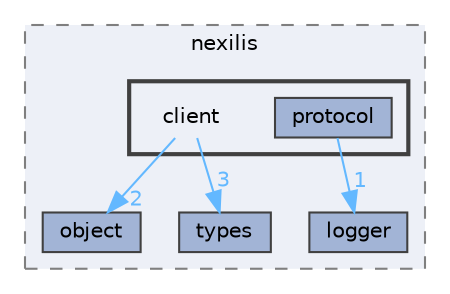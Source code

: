 digraph "include/nexilis/client"
{
 // LATEX_PDF_SIZE
  bgcolor="transparent";
  edge [fontname=Helvetica,fontsize=10,labelfontname=Helvetica,labelfontsize=10];
  node [fontname=Helvetica,fontsize=10,shape=box,height=0.2,width=0.4];
  compound=true
  subgraph clusterdir_68a440901765bd143eba94480dcfcf1f {
    graph [ bgcolor="#edf0f7", pencolor="grey50", label="nexilis", fontname=Helvetica,fontsize=10 style="filled,dashed", URL="dir_68a440901765bd143eba94480dcfcf1f.html",tooltip=""]
  dir_3931f49dc68381fafff4b9078fa3ac59 [label="object", fillcolor="#a2b4d6", color="grey25", style="filled", URL="dir_3931f49dc68381fafff4b9078fa3ac59.html",tooltip=""];
  dir_87e81491034f78ad3306c0cc3da76732 [label="types", fillcolor="#a2b4d6", color="grey25", style="filled", URL="dir_87e81491034f78ad3306c0cc3da76732.html",tooltip=""];
  dir_7f4f97cb3d79151aad44ab9a6f825ab9 [label="logger", fillcolor="#a2b4d6", color="grey25", style="filled", URL="dir_7f4f97cb3d79151aad44ab9a6f825ab9.html",tooltip=""];
  subgraph clusterdir_41b4afa804f6b67e6e5fb65233e839c3 {
    graph [ bgcolor="#edf0f7", pencolor="grey25", label="", fontname=Helvetica,fontsize=10 style="filled,bold", URL="dir_41b4afa804f6b67e6e5fb65233e839c3.html",tooltip=""]
    dir_41b4afa804f6b67e6e5fb65233e839c3 [shape=plaintext, label="client"];
  dir_c2b3a8bdbe3df8491fc81b9aaddbfad5 [label="protocol", fillcolor="#a2b4d6", color="grey25", style="filled", URL="dir_c2b3a8bdbe3df8491fc81b9aaddbfad5.html",tooltip=""];
  }
  }
  dir_41b4afa804f6b67e6e5fb65233e839c3->dir_3931f49dc68381fafff4b9078fa3ac59 [headlabel="2", labeldistance=1.5 headhref="dir_000010_000026.html" href="dir_000010_000026.html" color="steelblue1" fontcolor="steelblue1"];
  dir_41b4afa804f6b67e6e5fb65233e839c3->dir_87e81491034f78ad3306c0cc3da76732 [headlabel="3", labeldistance=1.5 headhref="dir_000010_000039.html" href="dir_000010_000039.html" color="steelblue1" fontcolor="steelblue1"];
  dir_c2b3a8bdbe3df8491fc81b9aaddbfad5->dir_7f4f97cb3d79151aad44ab9a6f825ab9 [headlabel="1", labeldistance=1.5 headhref="dir_000027_000014.html" href="dir_000027_000014.html" color="steelblue1" fontcolor="steelblue1"];
}
